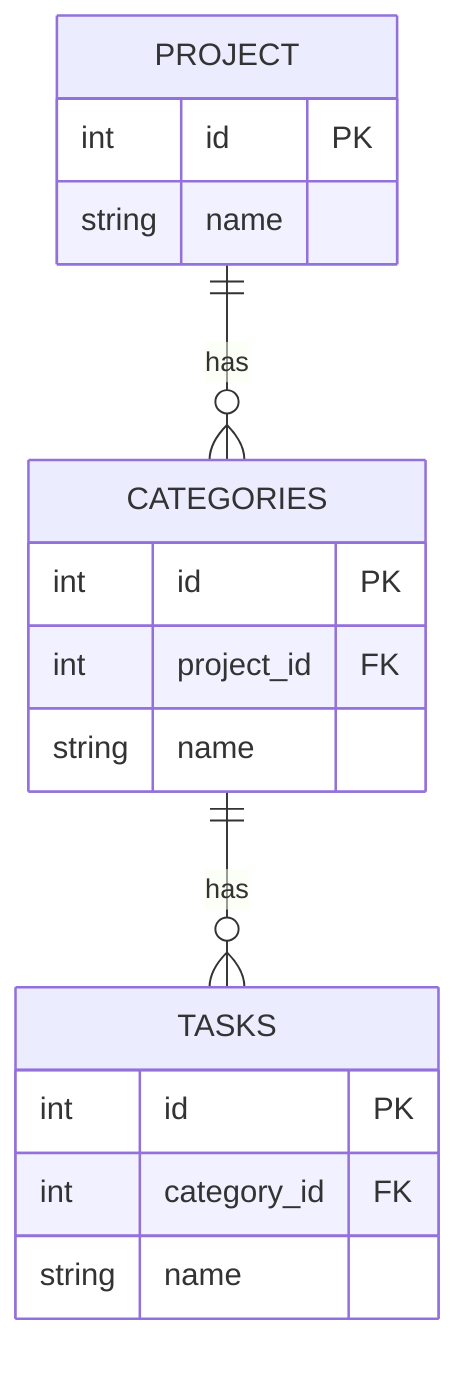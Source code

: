 erDiagram
PROJECT {
  int id PK
  string name
}
CATEGORIES {
  int id PK
  int project_id FK
  string name
}
TASKS {
  int id PK
  int category_id FK
  string name

}

PROJECT ||--o{ CATEGORIES : has
CATEGORIES ||--o{ TASKS : has